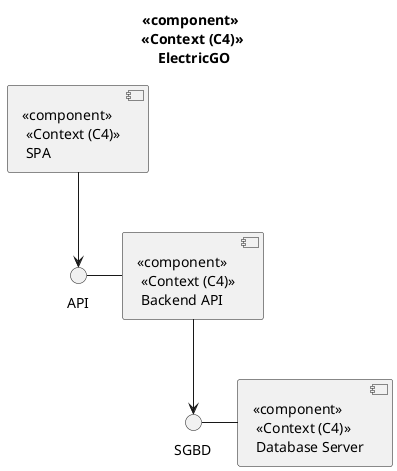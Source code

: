 @startuml Logic View
title <<component>> \n <<Context (C4)>> \n ElectricGO

component "<<component>> \n <<Context (C4)>> \n SPA " as SPA
component "<<component>> \n <<Context (C4)>> \n Backend API " as BackendAPI
component "<<component>> \n <<Context (C4)>> \n Database Server " as DatabaseServer

API - BackendAPI
SPA --> API

SGBD - DatabaseServer
BackendAPI --> SGBD

@enduml